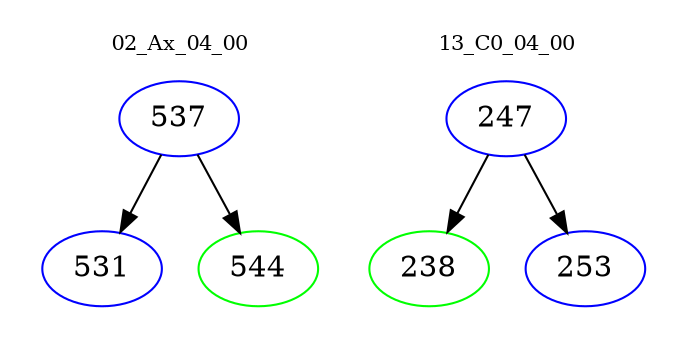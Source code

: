 digraph{
subgraph cluster_0 {
color = white
label = "02_Ax_04_00";
fontsize=10;
T0_537 [label="537", color="blue"]
T0_537 -> T0_531 [color="black"]
T0_531 [label="531", color="blue"]
T0_537 -> T0_544 [color="black"]
T0_544 [label="544", color="green"]
}
subgraph cluster_1 {
color = white
label = "13_C0_04_00";
fontsize=10;
T1_247 [label="247", color="blue"]
T1_247 -> T1_238 [color="black"]
T1_238 [label="238", color="green"]
T1_247 -> T1_253 [color="black"]
T1_253 [label="253", color="blue"]
}
}

